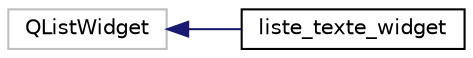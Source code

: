 digraph "Graphe hiérarchique des classes"
{
  edge [fontname="Helvetica",fontsize="10",labelfontname="Helvetica",labelfontsize="10"];
  node [fontname="Helvetica",fontsize="10",shape=record];
  rankdir="LR";
  Node83 [label="QListWidget",height=0.2,width=0.4,color="grey75", fillcolor="white", style="filled"];
  Node83 -> Node0 [dir="back",color="midnightblue",fontsize="10",style="solid",fontname="Helvetica"];
  Node0 [label="liste_texte_widget",height=0.2,width=0.4,color="black", fillcolor="white", style="filled",URL="$classliste__texte__widget.html",tooltip="Classe décrivant un widget affichant une liste de texte. "];
}
